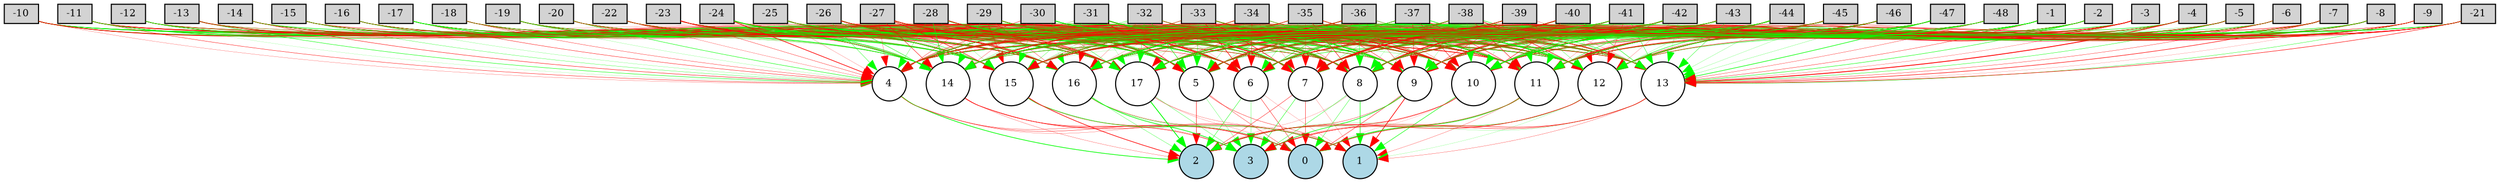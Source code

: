 digraph {
	node [fontsize=9 height=0.2 shape=circle width=0.2]
	-1 [fillcolor=lightgray shape=box style=filled]
	-2 [fillcolor=lightgray shape=box style=filled]
	-3 [fillcolor=lightgray shape=box style=filled]
	-4 [fillcolor=lightgray shape=box style=filled]
	-5 [fillcolor=lightgray shape=box style=filled]
	-6 [fillcolor=lightgray shape=box style=filled]
	-7 [fillcolor=lightgray shape=box style=filled]
	-8 [fillcolor=lightgray shape=box style=filled]
	-9 [fillcolor=lightgray shape=box style=filled]
	-10 [fillcolor=lightgray shape=box style=filled]
	-11 [fillcolor=lightgray shape=box style=filled]
	-12 [fillcolor=lightgray shape=box style=filled]
	-13 [fillcolor=lightgray shape=box style=filled]
	-14 [fillcolor=lightgray shape=box style=filled]
	-15 [fillcolor=lightgray shape=box style=filled]
	-16 [fillcolor=lightgray shape=box style=filled]
	-17 [fillcolor=lightgray shape=box style=filled]
	-18 [fillcolor=lightgray shape=box style=filled]
	-19 [fillcolor=lightgray shape=box style=filled]
	-20 [fillcolor=lightgray shape=box style=filled]
	-21 [fillcolor=lightgray shape=box style=filled]
	-22 [fillcolor=lightgray shape=box style=filled]
	-23 [fillcolor=lightgray shape=box style=filled]
	-24 [fillcolor=lightgray shape=box style=filled]
	-25 [fillcolor=lightgray shape=box style=filled]
	-26 [fillcolor=lightgray shape=box style=filled]
	-27 [fillcolor=lightgray shape=box style=filled]
	-28 [fillcolor=lightgray shape=box style=filled]
	-29 [fillcolor=lightgray shape=box style=filled]
	-30 [fillcolor=lightgray shape=box style=filled]
	-31 [fillcolor=lightgray shape=box style=filled]
	-32 [fillcolor=lightgray shape=box style=filled]
	-33 [fillcolor=lightgray shape=box style=filled]
	-34 [fillcolor=lightgray shape=box style=filled]
	-35 [fillcolor=lightgray shape=box style=filled]
	-36 [fillcolor=lightgray shape=box style=filled]
	-37 [fillcolor=lightgray shape=box style=filled]
	-38 [fillcolor=lightgray shape=box style=filled]
	-39 [fillcolor=lightgray shape=box style=filled]
	-40 [fillcolor=lightgray shape=box style=filled]
	-41 [fillcolor=lightgray shape=box style=filled]
	-42 [fillcolor=lightgray shape=box style=filled]
	-43 [fillcolor=lightgray shape=box style=filled]
	-44 [fillcolor=lightgray shape=box style=filled]
	-45 [fillcolor=lightgray shape=box style=filled]
	-46 [fillcolor=lightgray shape=box style=filled]
	-47 [fillcolor=lightgray shape=box style=filled]
	-48 [fillcolor=lightgray shape=box style=filled]
	0 [fillcolor=lightblue style=filled]
	1 [fillcolor=lightblue style=filled]
	2 [fillcolor=lightblue style=filled]
	3 [fillcolor=lightblue style=filled]
	4 [fillcolor=white style=filled]
	5 [fillcolor=white style=filled]
	6 [fillcolor=white style=filled]
	7 [fillcolor=white style=filled]
	8 [fillcolor=white style=filled]
	9 [fillcolor=white style=filled]
	10 [fillcolor=white style=filled]
	11 [fillcolor=white style=filled]
	12 [fillcolor=white style=filled]
	13 [fillcolor=white style=filled]
	14 [fillcolor=white style=filled]
	15 [fillcolor=white style=filled]
	16 [fillcolor=white style=filled]
	17 [fillcolor=white style=filled]
	-1 -> 4 [color=green penwidth=0.2988861890241522 style=solid]
	-1 -> 5 [color=green penwidth=0.3614398850939289 style=solid]
	-1 -> 6 [color=green penwidth=0.2503514790333213 style=solid]
	-1 -> 7 [color=green penwidth=0.1914895893299602 style=solid]
	-1 -> 8 [color=red penwidth=0.4872390491525658 style=solid]
	-1 -> 9 [color=green penwidth=0.25199354749434794 style=solid]
	-1 -> 10 [color=red penwidth=0.35866428931580396 style=solid]
	-1 -> 11 [color=green penwidth=0.25360960322189197 style=solid]
	-1 -> 12 [color=green penwidth=0.5305717034499914 style=solid]
	-1 -> 13 [color=red penwidth=0.2917834551285783 style=solid]
	-1 -> 14 [color=green penwidth=0.5062310004525726 style=solid]
	-1 -> 15 [color=green penwidth=0.22725617599518308 style=solid]
	-1 -> 16 [color=green penwidth=0.41458012197043415 style=solid]
	-1 -> 17 [color=green penwidth=0.257313722909843 style=solid]
	-2 -> 4 [color=red penwidth=0.16060703133875576 style=solid]
	-2 -> 5 [color=green penwidth=0.30046209980623084 style=solid]
	-2 -> 6 [color=green penwidth=0.13630118813321873 style=solid]
	-2 -> 7 [color=green penwidth=0.15290921367570637 style=solid]
	-2 -> 8 [color=red penwidth=0.1492658472995605 style=solid]
	-2 -> 9 [color=red penwidth=0.10102904224708363 style=solid]
	-2 -> 10 [color=red penwidth=0.1587301284398588 style=solid]
	-2 -> 11 [color=green penwidth=0.24107662655928982 style=solid]
	-2 -> 12 [color=green penwidth=0.5022835315105465 style=solid]
	-2 -> 13 [color=green penwidth=0.3939490971459716 style=solid]
	-2 -> 14 [color=red penwidth=0.5631113828273294 style=solid]
	-2 -> 15 [color=green penwidth=0.29240175728862805 style=solid]
	-2 -> 16 [color=green penwidth=0.27767474579002926 style=solid]
	-2 -> 17 [color=green penwidth=0.11296173622345416 style=solid]
	-3 -> 4 [color=green penwidth=0.476808686113522 style=solid]
	-3 -> 5 [color=red penwidth=0.305205304313531 style=solid]
	-3 -> 6 [color=red penwidth=0.1657801769465131 style=solid]
	-3 -> 7 [color=green penwidth=0.38293779215223156 style=solid]
	-3 -> 8 [color=red penwidth=0.10271390103179528 style=solid]
	-3 -> 9 [color=red penwidth=0.45970954261363384 style=solid]
	-3 -> 10 [color=red penwidth=0.7382513633880436 style=solid]
	-3 -> 11 [color=green penwidth=0.23804030420376573 style=solid]
	-3 -> 12 [color=red penwidth=0.22395767445349796 style=solid]
	-3 -> 13 [color=red penwidth=0.19416360234474217 style=solid]
	-3 -> 14 [color=red penwidth=0.14392073885860257 style=solid]
	-3 -> 15 [color=red penwidth=0.255098730234597 style=solid]
	-3 -> 16 [color=red penwidth=0.13507319747239896 style=solid]
	-3 -> 17 [color=red penwidth=0.22727861421179316 style=solid]
	-4 -> 4 [color=green penwidth=0.4463689275555063 style=solid]
	-4 -> 5 [color=green penwidth=0.21810947626959712 style=solid]
	-4 -> 6 [color=green penwidth=0.1012023083705295 style=solid]
	-4 -> 7 [color=green penwidth=0.18803108129876878 style=solid]
	-4 -> 8 [color=red penwidth=0.12634731574160846 style=solid]
	-4 -> 9 [color=green penwidth=0.19446646715087063 style=solid]
	-4 -> 10 [color=red penwidth=0.3492310059847819 style=solid]
	-4 -> 11 [color=green penwidth=0.3076505645849726 style=solid]
	-4 -> 12 [color=green penwidth=0.16890198467219034 style=solid]
	-4 -> 13 [color=red penwidth=0.7608646076427396 style=solid]
	-4 -> 14 [color=red penwidth=0.36622473702639224 style=solid]
	-4 -> 15 [color=green penwidth=0.1961625472376768 style=solid]
	-4 -> 16 [color=green penwidth=0.10617586573402198 style=solid]
	-4 -> 17 [color=red penwidth=0.17268287020908157 style=solid]
	-5 -> 4 [color=green penwidth=0.1651537403889154 style=solid]
	-5 -> 5 [color=red penwidth=0.6520553577423746 style=solid]
	-5 -> 6 [color=green penwidth=0.2399981220987543 style=solid]
	-5 -> 7 [color=green penwidth=0.10783991127533508 style=solid]
	-5 -> 8 [color=green penwidth=0.3237602280417587 style=solid]
	-5 -> 9 [color=red penwidth=0.14167331851000453 style=solid]
	-5 -> 10 [color=green penwidth=0.1359001664148234 style=solid]
	-5 -> 11 [color=red penwidth=0.32952872903123287 style=solid]
	-5 -> 12 [color=green penwidth=0.49334012820880146 style=solid]
	-5 -> 13 [color=green penwidth=0.3191922072591525 style=solid]
	-5 -> 14 [color=green penwidth=0.22391769507846937 style=solid]
	-5 -> 15 [color=green penwidth=0.11545648853060056 style=solid]
	-5 -> 16 [color=red penwidth=0.14994403557712127 style=solid]
	-5 -> 17 [color=red penwidth=0.3074145548761758 style=solid]
	-6 -> 4 [color=green penwidth=0.3623261849003202 style=solid]
	-6 -> 5 [color=red penwidth=0.35873238200444857 style=solid]
	-6 -> 6 [color=red penwidth=0.4053722586894766 style=solid]
	-6 -> 7 [color=red penwidth=0.2752023281450889 style=solid]
	-6 -> 8 [color=green penwidth=0.32981311130801944 style=solid]
	-6 -> 9 [color=green penwidth=0.24732559381509567 style=solid]
	-6 -> 10 [color=green penwidth=0.1831830508576664 style=solid]
	-6 -> 11 [color=green penwidth=0.2802985695067758 style=solid]
	-6 -> 12 [color=red penwidth=0.3259265330584533 style=solid]
	-6 -> 13 [color=red penwidth=0.2671819325186082 style=solid]
	-6 -> 14 [color=green penwidth=0.16900307572743994 style=solid]
	-6 -> 15 [color=green penwidth=0.29129640913604277 style=solid]
	-6 -> 16 [color=red penwidth=0.10264363872212644 style=solid]
	-6 -> 17 [color=red penwidth=0.25183138822759166 style=solid]
	-7 -> 4 [color=red penwidth=0.4482418065657231 style=solid]
	-7 -> 5 [color=red penwidth=0.24497128441778315 style=solid]
	-7 -> 6 [color=red penwidth=0.5878838576501261 style=solid]
	-7 -> 7 [color=red penwidth=0.470770925510015 style=solid]
	-7 -> 8 [color=red penwidth=0.5915414952024848 style=solid]
	-7 -> 9 [color=red penwidth=0.41158258756787836 style=solid]
	-7 -> 10 [color=green penwidth=0.19874176892518983 style=solid]
	-7 -> 11 [color=green penwidth=0.19646292480142558 style=solid]
	-7 -> 12 [color=green penwidth=0.15104600279712313 style=solid]
	-7 -> 13 [color=red penwidth=0.4729733366731713 style=solid]
	-7 -> 14 [color=green penwidth=0.18109752988933486 style=solid]
	-7 -> 15 [color=green penwidth=0.37379692369058093 style=solid]
	-7 -> 16 [color=red penwidth=0.22900712515892577 style=solid]
	-7 -> 17 [color=red penwidth=0.1560039712014809 style=solid]
	-8 -> 4 [color=red penwidth=0.14008183745350236 style=solid]
	-8 -> 5 [color=red penwidth=0.1461415142107465 style=solid]
	-8 -> 6 [color=red penwidth=0.2830994108871887 style=solid]
	-8 -> 7 [color=green penwidth=0.23253779433776828 style=solid]
	-8 -> 8 [color=green penwidth=0.16754085124069854 style=solid]
	-8 -> 9 [color=red penwidth=0.10546057263234973 style=solid]
	-8 -> 10 [color=green penwidth=0.17355809562161334 style=solid]
	-8 -> 11 [color=red penwidth=0.5289680215547106 style=solid]
	-8 -> 12 [color=green penwidth=0.1921907582282643 style=solid]
	-8 -> 13 [color=red penwidth=0.12358753716008211 style=solid]
	-8 -> 14 [color=green penwidth=0.431006295157095 style=solid]
	-8 -> 15 [color=green penwidth=0.7040922434716218 style=solid]
	-8 -> 16 [color=green penwidth=0.3105879445918992 style=solid]
	-8 -> 17 [color=red penwidth=0.264994065391837 style=solid]
	-9 -> 4 [color=red penwidth=0.2615002208591811 style=solid]
	-9 -> 5 [color=green penwidth=0.31553814892960075 style=solid]
	-9 -> 6 [color=red penwidth=0.10874849379988533 style=solid]
	-9 -> 7 [color=green penwidth=0.2371180082688232 style=solid]
	-9 -> 8 [color=red penwidth=0.19179225154482316 style=solid]
	-9 -> 9 [color=green penwidth=0.3743599521479428 style=solid]
	-9 -> 10 [color=red penwidth=0.22560638303070135 style=solid]
	-9 -> 11 [color=green penwidth=0.15333200316542894 style=solid]
	-9 -> 12 [color=green penwidth=0.1743672769519045 style=solid]
	-9 -> 13 [color=green penwidth=0.2955747904818188 style=solid]
	-9 -> 14 [color=red penwidth=0.22215250921813356 style=solid]
	-9 -> 15 [color=red penwidth=0.33787733803306785 style=solid]
	-9 -> 16 [color=red penwidth=0.3312454355868413 style=solid]
	-9 -> 17 [color=red penwidth=0.3839464811440515 style=solid]
	-10 -> 4 [color=red penwidth=0.16481986201930324 style=solid]
	-10 -> 5 [color=red penwidth=0.12354786043295805 style=solid]
	-10 -> 6 [color=red penwidth=0.3550758662254172 style=solid]
	-10 -> 7 [color=green penwidth=0.4003500759333889 style=solid]
	-10 -> 8 [color=green penwidth=0.37039104067429274 style=solid]
	-10 -> 9 [color=green penwidth=0.3319680183869212 style=solid]
	-10 -> 10 [color=green penwidth=0.19534063870617258 style=solid]
	-10 -> 11 [color=green penwidth=0.16663776734098396 style=solid]
	-10 -> 12 [color=green penwidth=0.28251431395162296 style=solid]
	-10 -> 13 [color=green penwidth=0.3248312013594677 style=solid]
	-10 -> 14 [color=green penwidth=0.5513803795122689 style=solid]
	-10 -> 15 [color=green penwidth=0.4803578648089205 style=solid]
	-10 -> 16 [color=red penwidth=0.46827485294471916 style=solid]
	-10 -> 17 [color=red penwidth=0.588622602041211 style=solid]
	-11 -> 4 [color=red penwidth=0.33095613920651423 style=solid]
	-11 -> 5 [color=red penwidth=0.11027067211398292 style=solid]
	-11 -> 6 [color=red penwidth=0.2693165587791378 style=solid]
	-11 -> 7 [color=red penwidth=0.4086433694534366 style=solid]
	-11 -> 8 [color=green penwidth=0.3783900212840159 style=solid]
	-11 -> 9 [color=red penwidth=0.2699036716678139 style=solid]
	-11 -> 10 [color=green penwidth=0.44381967594008287 style=solid]
	-11 -> 11 [color=red penwidth=0.6626547345263109 style=solid]
	-11 -> 12 [color=red penwidth=0.2094883566643414 style=solid]
	-11 -> 13 [color=red penwidth=0.27998164683586785 style=solid]
	-11 -> 14 [color=green penwidth=0.16497026242020743 style=solid]
	-11 -> 15 [color=red penwidth=0.1669499617547038 style=solid]
	-11 -> 16 [color=green penwidth=0.1967930627782692 style=solid]
	-11 -> 17 [color=green penwidth=0.3446717093372488 style=solid]
	-12 -> 4 [color=green penwidth=0.10053064198660076 style=solid]
	-12 -> 5 [color=red penwidth=0.32202165238926916 style=solid]
	-12 -> 6 [color=red penwidth=0.30605158406812527 style=solid]
	-12 -> 7 [color=green penwidth=0.3730934322566518 style=solid]
	-12 -> 8 [color=red penwidth=0.38107217947394767 style=solid]
	-12 -> 9 [color=green penwidth=0.19272840413577202 style=solid]
	-12 -> 10 [color=red penwidth=0.33133420592502216 style=solid]
	-12 -> 11 [color=red penwidth=0.22462533031106913 style=solid]
	-12 -> 12 [color=red penwidth=0.5628332598131706 style=solid]
	-12 -> 13 [color=green penwidth=0.21689222381885387 style=solid]
	-12 -> 14 [color=green penwidth=0.1477815162453561 style=solid]
	-12 -> 15 [color=red penwidth=0.2031721797169379 style=solid]
	-12 -> 16 [color=green penwidth=0.4359183633697563 style=solid]
	-12 -> 17 [color=green penwidth=0.2499132244779013 style=solid]
	-13 -> 4 [color=green penwidth=0.38865031018777896 style=solid]
	-13 -> 5 [color=green penwidth=0.3256106405365726 style=solid]
	-13 -> 6 [color=green penwidth=0.19456807004225468 style=solid]
	-13 -> 7 [color=red penwidth=0.17777827882127986 style=solid]
	-13 -> 8 [color=red penwidth=0.767679388547971 style=solid]
	-13 -> 9 [color=red penwidth=0.171718816224617 style=solid]
	-13 -> 10 [color=red penwidth=0.10959843142706616 style=solid]
	-13 -> 11 [color=red penwidth=0.16238258503178493 style=solid]
	-13 -> 12 [color=red penwidth=0.19520607256974815 style=solid]
	-13 -> 13 [color=green penwidth=0.18576713440004683 style=solid]
	-13 -> 14 [color=red penwidth=0.10416677697299286 style=solid]
	-13 -> 15 [color=green penwidth=0.390455171464581 style=solid]
	-13 -> 16 [color=red penwidth=0.17066236254135053 style=solid]
	-13 -> 17 [color=red penwidth=0.26239596859189646 style=solid]
	-14 -> 4 [color=red penwidth=0.3738188828828487 style=solid]
	-14 -> 5 [color=red penwidth=0.3218160282887603 style=solid]
	-14 -> 6 [color=red penwidth=0.14449389464090734 style=solid]
	-14 -> 7 [color=green penwidth=0.24121115223763176 style=solid]
	-14 -> 8 [color=green penwidth=0.20861525495693156 style=solid]
	-14 -> 9 [color=red penwidth=0.4851010734664113 style=solid]
	-14 -> 10 [color=red penwidth=0.19053523671036326 style=solid]
	-14 -> 11 [color=red penwidth=0.3612129779158433 style=solid]
	-14 -> 12 [color=green penwidth=0.4832338600974203 style=solid]
	-14 -> 13 [color=green penwidth=0.10013059342051578 style=solid]
	-14 -> 14 [color=green penwidth=0.2108174673971564 style=solid]
	-14 -> 15 [color=green penwidth=0.3297999190411697 style=solid]
	-14 -> 16 [color=green penwidth=0.39605703390146585 style=solid]
	-14 -> 17 [color=red penwidth=0.3036154344568165 style=solid]
	-15 -> 4 [color=green penwidth=0.23279060806075588 style=solid]
	-15 -> 5 [color=red penwidth=0.3488094092603806 style=solid]
	-15 -> 6 [color=red penwidth=0.11914267310163415 style=solid]
	-15 -> 7 [color=red penwidth=0.1557802311399039 style=solid]
	-15 -> 8 [color=red penwidth=0.14248759737087932 style=solid]
	-15 -> 9 [color=green penwidth=0.3638782639642524 style=solid]
	-15 -> 10 [color=red penwidth=0.2399698785562501 style=solid]
	-15 -> 11 [color=red penwidth=0.42096451549721725 style=solid]
	-15 -> 12 [color=red penwidth=0.244028182777061 style=solid]
	-15 -> 13 [color=red penwidth=0.3947848211942283 style=solid]
	-15 -> 14 [color=red penwidth=0.10810738512937493 style=solid]
	-15 -> 15 [color=green penwidth=0.404781512710528 style=solid]
	-15 -> 16 [color=red penwidth=0.30644305014482653 style=solid]
	-15 -> 17 [color=green penwidth=0.2287421761152842 style=solid]
	-16 -> 4 [color=green penwidth=0.14820766827493828 style=solid]
	-16 -> 5 [color=green penwidth=0.33630608418528796 style=solid]
	-16 -> 6 [color=green penwidth=0.3958222086505395 style=solid]
	-16 -> 7 [color=green penwidth=0.1005981435076016 style=solid]
	-16 -> 8 [color=green penwidth=0.19759397206487972 style=solid]
	-16 -> 9 [color=green penwidth=0.25780823961343735 style=solid]
	-16 -> 10 [color=green penwidth=0.28039111822422125 style=solid]
	-16 -> 11 [color=red penwidth=0.45524963047473965 style=solid]
	-16 -> 12 [color=red penwidth=0.21086276175211985 style=solid]
	-16 -> 13 [color=red penwidth=0.1295777502451337 style=solid]
	-16 -> 14 [color=green penwidth=0.5117200028873209 style=solid]
	-16 -> 15 [color=red penwidth=0.12958119082059572 style=solid]
	-16 -> 16 [color=red penwidth=0.37719907144504505 style=solid]
	-16 -> 17 [color=green penwidth=0.19599371150744943 style=solid]
	-17 -> 4 [color=red penwidth=0.3344138093457239 style=solid]
	-17 -> 5 [color=green penwidth=0.18149225703601618 style=solid]
	-17 -> 6 [color=green penwidth=0.27338077124505344 style=solid]
	-17 -> 7 [color=red penwidth=0.24432819179651474 style=solid]
	-17 -> 8 [color=green penwidth=0.3067369242378766 style=solid]
	-17 -> 9 [color=red penwidth=0.14724900168287752 style=solid]
	-17 -> 10 [color=red penwidth=0.2758023613084454 style=solid]
	-17 -> 11 [color=red penwidth=0.4242605411969569 style=solid]
	-17 -> 12 [color=red penwidth=0.11360641668001686 style=solid]
	-17 -> 13 [color=green penwidth=0.4302923782627984 style=solid]
	-17 -> 14 [color=green penwidth=0.38310852334000056 style=solid]
	-17 -> 15 [color=green penwidth=0.5689285711709966 style=solid]
	-17 -> 16 [color=green penwidth=0.10101472378425846 style=solid]
	-17 -> 17 [color=green penwidth=0.13999674355925779 style=solid]
	-18 -> 4 [color=red penwidth=0.26701352759721164 style=solid]
	-18 -> 5 [color=green penwidth=0.2529021871771632 style=solid]
	-18 -> 6 [color=green penwidth=0.2643815451564927 style=solid]
	-18 -> 7 [color=red penwidth=0.18246810769506006 style=solid]
	-18 -> 8 [color=red penwidth=0.2329341952026098 style=solid]
	-18 -> 9 [color=red penwidth=0.11313476535515701 style=solid]
	-18 -> 10 [color=green penwidth=0.18970084507370144 style=solid]
	-18 -> 11 [color=green penwidth=0.22775908357023053 style=solid]
	-18 -> 12 [color=green penwidth=0.44945163668684873 style=solid]
	-18 -> 13 [color=red penwidth=0.18895570414989243 style=solid]
	-18 -> 14 [color=green penwidth=0.36723729975955766 style=solid]
	-18 -> 15 [color=red penwidth=0.2681371959344073 style=solid]
	-18 -> 16 [color=green penwidth=0.16568395243538822 style=solid]
	-18 -> 17 [color=red penwidth=0.26627989316539363 style=solid]
	-19 -> 4 [color=green penwidth=0.12654236741762523 style=solid]
	-19 -> 5 [color=green penwidth=0.5848706072855641 style=solid]
	-19 -> 6 [color=green penwidth=0.1968204551899035 style=solid]
	-19 -> 7 [color=green penwidth=0.14770344644138922 style=solid]
	-19 -> 8 [color=red penwidth=0.10576537120971313 style=solid]
	-19 -> 9 [color=red penwidth=0.2789367254810514 style=solid]
	-19 -> 10 [color=red penwidth=0.17199540839446292 style=solid]
	-19 -> 11 [color=red penwidth=0.24227908854371208 style=solid]
	-19 -> 12 [color=red penwidth=0.25576810365528013 style=solid]
	-19 -> 13 [color=green penwidth=0.3134105335510533 style=solid]
	-19 -> 14 [color=green penwidth=0.1774697932716372 style=solid]
	-19 -> 15 [color=green penwidth=0.636323071535431 style=solid]
	-19 -> 16 [color=green penwidth=0.41489091087370256 style=solid]
	-19 -> 17 [color=red penwidth=0.2514950289522423 style=solid]
	-20 -> 4 [color=green penwidth=0.39876920848628483 style=solid]
	-20 -> 5 [color=green penwidth=0.1748310189304395 style=solid]
	-20 -> 6 [color=green penwidth=0.12015299342395885 style=solid]
	-20 -> 7 [color=green penwidth=0.4110045425309674 style=solid]
	-20 -> 8 [color=green penwidth=0.2158565666402971 style=solid]
	-20 -> 9 [color=red penwidth=0.1519503342532315 style=solid]
	-20 -> 10 [color=red penwidth=0.19420964697169008 style=solid]
	-20 -> 11 [color=green penwidth=0.2249354801420203 style=solid]
	-20 -> 12 [color=green penwidth=0.16891650115949855 style=solid]
	-20 -> 13 [color=red penwidth=0.2823179561543781 style=solid]
	-20 -> 14 [color=red penwidth=0.10408881749625881 style=solid]
	-20 -> 15 [color=red penwidth=0.3132874939672674 style=solid]
	-20 -> 16 [color=green penwidth=0.1602448200174559 style=solid]
	-20 -> 17 [color=red penwidth=0.12222907764623914 style=solid]
	-21 -> 5 [color=green penwidth=0.2820770481127934 style=solid]
	-21 -> 6 [color=green penwidth=0.4168439821041221 style=solid]
	-21 -> 7 [color=red penwidth=0.10917184661922424 style=solid]
	-21 -> 8 [color=red penwidth=0.2747109824919909 style=solid]
	-21 -> 9 [color=red penwidth=0.40803522764493716 style=solid]
	-21 -> 10 [color=red penwidth=0.35919910492698526 style=solid]
	-21 -> 11 [color=red penwidth=0.474647045322373 style=solid]
	-21 -> 12 [color=red penwidth=0.38428917313654254 style=solid]
	-21 -> 13 [color=red penwidth=0.4262004559776431 style=solid]
	-21 -> 14 [color=green penwidth=0.2309721171147304 style=solid]
	-21 -> 15 [color=green penwidth=0.1094020987938211 style=solid]
	-21 -> 16 [color=green penwidth=0.17044132366962372 style=solid]
	-21 -> 17 [color=red penwidth=0.36471426575355337 style=solid]
	-22 -> 4 [color=red penwidth=0.1915208978143929 style=solid]
	-22 -> 5 [color=red penwidth=0.12839649512222273 style=solid]
	-22 -> 6 [color=green penwidth=0.2006827645448045 style=solid]
	-22 -> 7 [color=red penwidth=0.17734514682348196 style=solid]
	-22 -> 8 [color=red penwidth=0.18899956403819076 style=solid]
	-22 -> 9 [color=green penwidth=0.2221559701781845 style=solid]
	-22 -> 10 [color=red penwidth=0.2026804202209484 style=solid]
	-22 -> 11 [color=green penwidth=0.5238091916852682 style=solid]
	-22 -> 12 [color=red penwidth=0.27764918384111825 style=solid]
	-22 -> 13 [color=red penwidth=0.2343664744942525 style=solid]
	-22 -> 14 [color=red penwidth=0.19067585167031326 style=solid]
	-22 -> 15 [color=green penwidth=0.4112430402391045 style=solid]
	-22 -> 16 [color=red penwidth=0.21465403236603478 style=solid]
	-22 -> 17 [color=red penwidth=0.34485296818581357 style=solid]
	-23 -> 4 [color=red penwidth=0.2740179545712923 style=solid]
	-23 -> 5 [color=red penwidth=0.21341331358951254 style=solid]
	-23 -> 6 [color=red penwidth=0.6495007607591412 style=solid]
	-23 -> 7 [color=green penwidth=0.2303218273887889 style=solid]
	-23 -> 8 [color=red penwidth=0.10699084314468132 style=solid]
	-23 -> 9 [color=green penwidth=0.20294968021238313 style=solid]
	-23 -> 10 [color=red penwidth=0.12692805082118536 style=solid]
	-23 -> 11 [color=red penwidth=0.21520713190743146 style=solid]
	-23 -> 12 [color=red penwidth=0.2557830775948774 style=solid]
	-23 -> 13 [color=green penwidth=0.21032901599729376 style=solid]
	-23 -> 14 [color=red penwidth=0.1344673863109483 style=solid]
	-23 -> 15 [color=red penwidth=0.15085441482044698 style=solid]
	-23 -> 16 [color=red penwidth=0.2589666297944825 style=solid]
	-23 -> 17 [color=red penwidth=0.3780378359107778 style=solid]
	-24 -> 4 [color=red penwidth=0.5929459341490085 style=solid]
	-24 -> 5 [color=green penwidth=0.9360686896025859 style=solid]
	-24 -> 6 [color=green penwidth=0.10402296561585442 style=solid]
	-24 -> 7 [color=red penwidth=0.19052869191255511 style=solid]
	-24 -> 8 [color=green penwidth=0.1250122827603934 style=solid]
	-24 -> 9 [color=green penwidth=0.2414278948007373 style=solid]
	-24 -> 10 [color=green penwidth=0.13124794593592318 style=solid]
	-24 -> 11 [color=red penwidth=0.49854046838449284 style=solid]
	-24 -> 12 [color=green penwidth=0.19512908997755002 style=solid]
	-24 -> 13 [color=red penwidth=0.2967035980565814 style=solid]
	-24 -> 14 [color=green penwidth=0.4926563597398532 style=solid]
	-24 -> 15 [color=green penwidth=0.2575222183534237 style=solid]
	-24 -> 16 [color=red penwidth=0.16669413914991354 style=solid]
	-24 -> 17 [color=green penwidth=0.40502911739644387 style=solid]
	-25 -> 4 [color=red penwidth=0.14447547260715493 style=solid]
	-25 -> 5 [color=green penwidth=0.21313073174073438 style=solid]
	-25 -> 6 [color=red penwidth=0.10803292332631252 style=solid]
	-25 -> 7 [color=red penwidth=0.2511734307674658 style=solid]
	-25 -> 8 [color=red penwidth=0.10977408237865793 style=solid]
	-25 -> 9 [color=green penwidth=0.4925268787793653 style=solid]
	-25 -> 10 [color=red penwidth=0.25685611180802315 style=solid]
	-25 -> 11 [color=green penwidth=0.2489184417030675 style=solid]
	-25 -> 12 [color=green penwidth=0.46992358675462254 style=solid]
	-25 -> 13 [color=green penwidth=0.35929440400018753 style=solid]
	-25 -> 14 [color=green penwidth=0.26109819595579864 style=solid]
	-25 -> 15 [color=red penwidth=0.1580695625841731 style=solid]
	-25 -> 16 [color=red penwidth=0.14258862162903396 style=solid]
	-25 -> 17 [color=red penwidth=0.13754207641940458 style=solid]
	-26 -> 4 [color=green penwidth=0.28581854504185883 style=solid]
	-26 -> 5 [color=red penwidth=0.37315207089880875 style=solid]
	-26 -> 6 [color=red penwidth=0.3300095966818356 style=solid]
	-26 -> 7 [color=red penwidth=0.3531510231397954 style=solid]
	-26 -> 8 [color=red penwidth=0.1878813529216557 style=solid]
	-26 -> 9 [color=green penwidth=0.2925716291478626 style=solid]
	-26 -> 10 [color=green penwidth=0.11275223616278789 style=solid]
	-26 -> 11 [color=red penwidth=0.3649592015948103 style=solid]
	-26 -> 12 [color=red penwidth=0.3396135717696793 style=solid]
	-26 -> 13 [color=red penwidth=0.2420172907657594 style=solid]
	-26 -> 14 [color=green penwidth=0.3845453440469526 style=solid]
	-26 -> 15 [color=green penwidth=0.3474255552422135 style=solid]
	-26 -> 16 [color=red penwidth=0.602254001358918 style=solid]
	-26 -> 17 [color=green penwidth=0.11301070060407765 style=solid]
	-27 -> 4 [color=red penwidth=0.1902971173634918 style=solid]
	-27 -> 5 [color=red penwidth=0.3737763030654251 style=solid]
	-27 -> 6 [color=red penwidth=0.11537990793453445 style=solid]
	-27 -> 7 [color=red penwidth=0.27102470416470226 style=solid]
	-27 -> 8 [color=red penwidth=0.37570539087957444 style=solid]
	-27 -> 9 [color=green penwidth=0.18251492241971162 style=solid]
	-27 -> 10 [color=green penwidth=0.28120738373021725 style=solid]
	-27 -> 11 [color=red penwidth=0.18339919864922455 style=solid]
	-27 -> 12 [color=green penwidth=0.11629891106317344 style=solid]
	-27 -> 13 [color=red penwidth=0.10842421966782813 style=solid]
	-27 -> 14 [color=red penwidth=0.3837745269999814 style=solid]
	-27 -> 15 [color=red penwidth=0.4675574979962944 style=solid]
	-27 -> 16 [color=green penwidth=0.12916708945019942 style=solid]
	-27 -> 17 [color=red penwidth=0.5565947880155748 style=solid]
	-28 -> 4 [color=green penwidth=0.21819691765029794 style=solid]
	-28 -> 5 [color=green penwidth=0.3048472018775825 style=solid]
	-28 -> 6 [color=red penwidth=0.16455344383364515 style=solid]
	-28 -> 7 [color=red penwidth=0.13664462992819276 style=solid]
	-28 -> 8 [color=green penwidth=0.44267904279758286 style=solid]
	-28 -> 9 [color=green penwidth=0.3886674856710338 style=solid]
	-28 -> 10 [color=green penwidth=0.2995261927599291 style=solid]
	-28 -> 11 [color=green penwidth=0.19816707346472862 style=solid]
	-28 -> 12 [color=red penwidth=0.16570928884219072 style=solid]
	-28 -> 13 [color=green penwidth=0.1806634947558108 style=solid]
	-28 -> 14 [color=green penwidth=0.5033510403236195 style=solid]
	-28 -> 15 [color=green penwidth=0.14907109970101784 style=solid]
	-28 -> 16 [color=green penwidth=0.10389096290641373 style=solid]
	-28 -> 17 [color=red penwidth=0.6063078006975604 style=solid]
	-29 -> 4 [color=red penwidth=0.26282756345853747 style=solid]
	-29 -> 5 [color=green penwidth=0.40333041084922905 style=solid]
	-29 -> 6 [color=red penwidth=0.4641651537353728 style=solid]
	-29 -> 7 [color=red penwidth=0.3695482929119943 style=solid]
	-29 -> 8 [color=green penwidth=0.464194548731377 style=solid]
	-29 -> 9 [color=green penwidth=0.30961811772441494 style=solid]
	-29 -> 10 [color=red penwidth=0.46405797789557823 style=solid]
	-29 -> 11 [color=green penwidth=0.11687940101130231 style=solid]
	-29 -> 12 [color=red penwidth=0.11638521943058208 style=solid]
	-29 -> 13 [color=green penwidth=0.2338549212945739 style=solid]
	-29 -> 14 [color=green penwidth=0.234658200357598 style=solid]
	-29 -> 15 [color=red penwidth=0.3091434658001456 style=solid]
	-29 -> 16 [color=red penwidth=0.2509567967041235 style=solid]
	-29 -> 17 [color=green penwidth=0.11406185330057195 style=solid]
	-30 -> 4 [color=red penwidth=0.3249559592193374 style=solid]
	-30 -> 5 [color=green penwidth=0.22256399308859245 style=solid]
	-30 -> 6 [color=green penwidth=0.18258802601849355 style=solid]
	-30 -> 7 [color=green penwidth=0.12837417695351924 style=solid]
	-30 -> 8 [color=green penwidth=0.37914688143584807 style=solid]
	-30 -> 9 [color=green penwidth=0.2602020132596393 style=solid]
	-30 -> 10 [color=red penwidth=0.11326456129999946 style=solid]
	-30 -> 11 [color=red penwidth=0.1070963035903636 style=solid]
	-30 -> 12 [color=green penwidth=0.6370148000548239 style=solid]
	-30 -> 13 [color=green penwidth=0.23662495758066382 style=solid]
	-30 -> 14 [color=red penwidth=0.20764765007237368 style=solid]
	-30 -> 15 [color=green penwidth=0.20207124374886104 style=solid]
	-30 -> 16 [color=green penwidth=0.10038613184875389 style=solid]
	-30 -> 17 [color=green penwidth=0.2973736949032776 style=solid]
	-31 -> 4 [color=red penwidth=0.1074450680144179 style=solid]
	-31 -> 5 [color=red penwidth=0.5781650665349596 style=solid]
	-31 -> 6 [color=red penwidth=0.43874932694760127 style=dotted]
	-31 -> 7 [color=green penwidth=0.5740652719962955 style=solid]
	-31 -> 8 [color=green penwidth=0.41361252684792904 style=solid]
	-31 -> 9 [color=green penwidth=0.6340250438577635 style=solid]
	-31 -> 10 [color=red penwidth=0.1618879888027552 style=solid]
	-31 -> 11 [color=green penwidth=0.7255262639076497 style=solid]
	-31 -> 12 [color=red penwidth=0.28612730036837847 style=solid]
	-31 -> 13 [color=green penwidth=0.16032590637537564 style=solid]
	-31 -> 14 [color=green penwidth=0.15363442060497562 style=solid]
	-31 -> 15 [color=green penwidth=0.21550647014520677 style=solid]
	-31 -> 16 [color=red penwidth=0.11220950796255194 style=solid]
	-31 -> 17 [color=green penwidth=0.1317550560723213 style=solid]
	-32 -> 4 [color=green penwidth=0.22093258144017605 style=solid]
	-32 -> 5 [color=green penwidth=0.43006137152318535 style=solid]
	-32 -> 6 [color=red penwidth=0.11709996298802364 style=solid]
	-32 -> 7 [color=green penwidth=0.2645444125643659 style=solid]
	-32 -> 8 [color=green penwidth=0.29666450608826356 style=solid]
	-32 -> 9 [color=green penwidth=0.15342242122671046 style=solid]
	-32 -> 10 [color=red penwidth=0.4216624326789151 style=solid]
	-32 -> 11 [color=green penwidth=0.1904138725864381 style=solid]
	-32 -> 12 [color=red penwidth=0.12206748688300978 style=solid]
	-32 -> 13 [color=red penwidth=0.12131351756085862 style=solid]
	-32 -> 14 [color=green penwidth=0.10026499531136357 style=solid]
	-32 -> 15 [color=green penwidth=0.18065648423354982 style=solid]
	-32 -> 16 [color=red penwidth=0.15471128987457483 style=solid]
	-32 -> 17 [color=green penwidth=0.28221577239745554 style=solid]
	-33 -> 4 [color=red penwidth=0.20106406080590977 style=solid]
	-33 -> 5 [color=green penwidth=0.2751712365623302 style=solid]
	-33 -> 6 [color=red penwidth=0.5159545727729019 style=solid]
	-33 -> 7 [color=red penwidth=0.5379397506777642 style=solid]
	-33 -> 8 [color=red penwidth=0.3567441721395125 style=solid]
	-33 -> 9 [color=red penwidth=0.14113296570589856 style=solid]
	-33 -> 10 [color=red penwidth=0.31337841631383184 style=solid]
	-33 -> 11 [color=red penwidth=0.22214048061345898 style=solid]
	-33 -> 12 [color=green penwidth=0.7641258552396776 style=solid]
	-33 -> 13 [color=red penwidth=0.2858510599462659 style=solid]
	-33 -> 14 [color=green penwidth=0.15587155385207124 style=solid]
	-33 -> 15 [color=red penwidth=0.22676081475110615 style=solid]
	-33 -> 16 [color=red penwidth=0.13267568160287552 style=solid]
	-33 -> 17 [color=red penwidth=0.1703685544718962 style=solid]
	-34 -> 4 [color=red penwidth=0.2438716525958669 style=solid]
	-34 -> 5 [color=green penwidth=0.16890699423336933 style=solid]
	-34 -> 6 [color=red penwidth=0.32174571577420785 style=solid]
	-34 -> 7 [color=red penwidth=0.1500702748310968 style=solid]
	-34 -> 8 [color=red penwidth=0.2564808519004572 style=solid]
	-34 -> 9 [color=red penwidth=0.1116964745904158 style=solid]
	-34 -> 10 [color=green penwidth=0.2003789587625974 style=solid]
	-34 -> 11 [color=green penwidth=0.27161040890987737 style=solid]
	-34 -> 12 [color=green penwidth=0.15294351037442713 style=solid]
	-34 -> 13 [color=red penwidth=0.16661457513151218 style=solid]
	-34 -> 14 [color=green penwidth=0.24103082539076423 style=solid]
	-34 -> 15 [color=red penwidth=0.15845535635597569 style=solid]
	-34 -> 16 [color=red penwidth=0.32121547962951313 style=solid]
	-34 -> 17 [color=red penwidth=0.1145405404658783 style=solid]
	-35 -> 4 [color=green penwidth=0.2895525368882589 style=solid]
	-35 -> 5 [color=green penwidth=0.18846144063877462 style=solid]
	-35 -> 6 [color=green penwidth=0.19659477099249395 style=solid]
	-35 -> 7 [color=red penwidth=0.17237196255829784 style=solid]
	-35 -> 8 [color=red penwidth=0.43186556401796516 style=solid]
	-35 -> 9 [color=red penwidth=0.35792596628359774 style=solid]
	-35 -> 10 [color=red penwidth=0.39788261109239254 style=solid]
	-35 -> 11 [color=red penwidth=0.25912027481955363 style=solid]
	-35 -> 12 [color=green penwidth=0.2449830874243143 style=solid]
	-35 -> 13 [color=red penwidth=0.342620605310624 style=solid]
	-35 -> 14 [color=red penwidth=0.10737898355484177 style=solid]
	-35 -> 15 [color=green penwidth=0.12759729143103582 style=solid]
	-35 -> 16 [color=red penwidth=0.3222463449580384 style=solid]
	-35 -> 17 [color=red penwidth=0.2766777100505543 style=solid]
	-36 -> 4 [color=red penwidth=0.39314308727800573 style=solid]
	-36 -> 5 [color=red penwidth=0.2584545406389953 style=solid]
	-36 -> 6 [color=green penwidth=0.37051936780637706 style=solid]
	-36 -> 7 [color=red penwidth=0.23243184091351726 style=solid]
	-36 -> 8 [color=green penwidth=0.30930250912464063 style=solid]
	-36 -> 9 [color=red penwidth=0.24197129011796398 style=solid]
	-36 -> 10 [color=red penwidth=0.19730523066669728 style=solid]
	-36 -> 11 [color=green penwidth=0.21869984880668852 style=solid]
	-36 -> 12 [color=green penwidth=0.16371529946168695 style=solid]
	-36 -> 13 [color=red penwidth=0.1974563033158576 style=solid]
	-36 -> 14 [color=red penwidth=0.588899369837774 style=solid]
	-36 -> 15 [color=red penwidth=0.15133330015233964 style=solid]
	-36 -> 16 [color=green penwidth=0.22013109624069543 style=solid]
	-36 -> 17 [color=red penwidth=0.13359178721355625 style=solid]
	-37 -> 4 [color=red penwidth=0.20448082464821032 style=solid]
	-37 -> 5 [color=red penwidth=0.2281660126222373 style=solid]
	-37 -> 6 [color=green penwidth=0.24415267534556992 style=solid]
	-37 -> 7 [color=green penwidth=0.2194395097991509 style=solid]
	-37 -> 8 [color=green penwidth=0.12032961271567166 style=solid]
	-37 -> 9 [color=red penwidth=0.34825680222166633 style=solid]
	-37 -> 10 [color=red penwidth=0.3862563572036899 style=solid]
	-37 -> 11 [color=red penwidth=0.39275288771462 style=solid]
	-37 -> 12 [color=green penwidth=0.4768532494531983 style=solid]
	-37 -> 13 [color=green penwidth=0.14501449623712934 style=solid]
	-37 -> 14 [color=red penwidth=0.18956018248157908 style=solid]
	-37 -> 15 [color=red penwidth=0.21093998745826859 style=solid]
	-37 -> 16 [color=green penwidth=0.2663237013656553 style=solid]
	-37 -> 17 [color=green penwidth=0.2964141788676483 style=solid]
	-38 -> 4 [color=green penwidth=0.34897586364966215 style=solid]
	-38 -> 5 [color=red penwidth=0.3482662096372907 style=solid]
	-38 -> 6 [color=red penwidth=0.19798757174964307 style=solid]
	-38 -> 7 [color=red penwidth=0.48130588709061206 style=solid]
	-38 -> 8 [color=green penwidth=0.1791512856894833 style=solid]
	-38 -> 9 [color=green penwidth=0.14901530568530344 style=solid]
	-38 -> 10 [color=green penwidth=0.22057097817226468 style=solid]
	-38 -> 11 [color=red penwidth=0.39312607358927365 style=solid]
	-38 -> 12 [color=red penwidth=0.5153041178860939 style=solid]
	-38 -> 13 [color=green penwidth=0.41960206907590003 style=solid]
	-38 -> 14 [color=red penwidth=0.17209719619907482 style=solid]
	-38 -> 15 [color=green penwidth=0.4925536655024355 style=solid]
	-38 -> 16 [color=red penwidth=0.25732823909616176 style=solid]
	-38 -> 17 [color=green penwidth=0.19550716964885007 style=solid]
	-39 -> 4 [color=red penwidth=0.11907218138853529 style=solid]
	-39 -> 5 [color=red penwidth=0.5051091526396456 style=solid]
	-39 -> 6 [color=green penwidth=0.17962808667950647 style=solid]
	-39 -> 7 [color=green penwidth=0.17882355020949198 style=solid]
	-39 -> 8 [color=red penwidth=0.14240029363875129 style=solid]
	-39 -> 9 [color=red penwidth=0.3083997330716395 style=solid]
	-39 -> 10 [color=green penwidth=0.18106244699371213 style=dotted]
	-39 -> 11 [color=green penwidth=0.24583967882435062 style=solid]
	-39 -> 12 [color=green penwidth=0.22442773181170783 style=solid]
	-39 -> 13 [color=red penwidth=0.17821145913888858 style=solid]
	-39 -> 14 [color=red penwidth=0.14251422676112385 style=solid]
	-39 -> 15 [color=green penwidth=0.2090189683122224 style=solid]
	-39 -> 16 [color=green penwidth=0.14928657948622448 style=solid]
	-39 -> 17 [color=red penwidth=0.481505159637597 style=solid]
	-40 -> 4 [color=green penwidth=0.21991582816551952 style=solid]
	-40 -> 5 [color=green penwidth=0.160212952524173 style=solid]
	-40 -> 6 [color=green penwidth=0.2794403618704743 style=solid]
	-40 -> 7 [color=red penwidth=0.38819195787874106 style=solid]
	-40 -> 8 [color=red penwidth=0.7918074345171249 style=solid]
	-40 -> 9 [color=red penwidth=0.32992179631463636 style=solid]
	-40 -> 10 [color=red penwidth=0.4119869281610754 style=solid]
	-40 -> 11 [color=green penwidth=0.15255207929161627 style=solid]
	-40 -> 12 [color=red penwidth=0.13334633279356878 style=solid]
	-40 -> 13 [color=green penwidth=0.392814653178969 style=solid]
	-40 -> 14 [color=red penwidth=0.19389389654168043 style=solid]
	-40 -> 15 [color=red penwidth=0.16370292440543985 style=solid]
	-40 -> 16 [color=red penwidth=0.14386612184206043 style=solid]
	-40 -> 17 [color=green penwidth=0.19854742224989455 style=solid]
	-41 -> 4 [color=red penwidth=0.5166234838360542 style=solid]
	-41 -> 5 [color=green penwidth=0.1278301554985341 style=solid]
	-41 -> 6 [color=green penwidth=0.1271617036411647 style=solid]
	-41 -> 7 [color=green penwidth=0.16230887954342416 style=solid]
	-41 -> 8 [color=green penwidth=0.1275230575567854 style=solid]
	-41 -> 9 [color=red penwidth=0.15175729680094596 style=solid]
	-41 -> 10 [color=red penwidth=0.2760013544168606 style=solid]
	-41 -> 11 [color=red penwidth=0.13459397270049286 style=solid]
	-41 -> 12 [color=red penwidth=0.25702401005368986 style=solid]
	-41 -> 13 [color=green penwidth=0.32998582470290283 style=solid]
	-41 -> 14 [color=red penwidth=0.2699779694691523 style=solid]
	-41 -> 15 [color=green penwidth=0.43188301214141434 style=solid]
	-41 -> 16 [color=green penwidth=0.5896465554864273 style=solid]
	-41 -> 17 [color=red penwidth=0.11706668093758735 style=solid]
	-42 -> 4 [color=red penwidth=0.35263134437053156 style=solid]
	-42 -> 5 [color=green penwidth=0.25891420548977717 style=solid]
	-42 -> 6 [color=red penwidth=0.1434626601891984 style=solid]
	-42 -> 7 [color=red penwidth=0.2368579902448237 style=solid]
	-42 -> 8 [color=red penwidth=0.31909172514438333 style=solid]
	-42 -> 9 [color=red penwidth=0.30011624568514195 style=solid]
	-42 -> 10 [color=green penwidth=0.5175476199923055 style=solid]
	-42 -> 11 [color=green penwidth=0.32484016493328605 style=solid]
	-42 -> 12 [color=red penwidth=0.15781770118686164 style=solid]
	-42 -> 13 [color=green penwidth=0.13460832346339774 style=solid]
	-42 -> 14 [color=red penwidth=0.4428618501936996 style=solid]
	-42 -> 15 [color=red penwidth=0.27074344136152173 style=solid]
	-42 -> 16 [color=green penwidth=0.4294507145457843 style=solid]
	-42 -> 17 [color=red penwidth=0.1784396761189625 style=solid]
	-43 -> 4 [color=red penwidth=0.34096586090053904 style=solid]
	-43 -> 5 [color=red penwidth=0.2542365997370304 style=solid]
	-43 -> 6 [color=red penwidth=0.1531690836887024 style=solid]
	-43 -> 7 [color=red penwidth=0.5600322288688606 style=solid]
	-43 -> 8 [color=green penwidth=0.280907223100625 style=solid]
	-43 -> 9 [color=red penwidth=0.3947477360604841 style=solid]
	-43 -> 10 [color=red penwidth=0.2896319734058933 style=solid]
	-43 -> 11 [color=red penwidth=0.1307050861643528 style=solid]
	-43 -> 12 [color=green penwidth=0.13211383052475723 style=solid]
	-43 -> 13 [color=green penwidth=0.2956863990225051 style=solid]
	-43 -> 14 [color=green penwidth=0.39890006679044276 style=solid]
	-43 -> 15 [color=red penwidth=0.3686413217918869 style=solid]
	-43 -> 16 [color=green penwidth=0.1740916463522783 style=solid]
	-43 -> 17 [color=green penwidth=0.43181898749440484 style=solid]
	-44 -> 4 [color=green penwidth=0.14012846850287847 style=solid]
	-44 -> 5 [color=green penwidth=0.11180151108433375 style=solid]
	-44 -> 6 [color=green penwidth=0.3237925912955846 style=solid]
	-44 -> 7 [color=red penwidth=0.4709019464141724 style=solid]
	-44 -> 8 [color=red penwidth=0.24873287060931146 style=solid]
	-44 -> 9 [color=red penwidth=0.2888193924050846 style=solid]
	-44 -> 10 [color=green penwidth=0.46241386893898717 style=solid]
	-44 -> 11 [color=red penwidth=0.6547401400322703 style=solid]
	-44 -> 12 [color=green penwidth=0.42913499039183656 style=solid]
	-44 -> 13 [color=green penwidth=0.15344416253040094 style=solid]
	-44 -> 14 [color=red penwidth=0.1449340405941593 style=solid]
	-44 -> 15 [color=green penwidth=0.19683104514820715 style=solid]
	-44 -> 16 [color=green penwidth=0.30333649483834324 style=solid]
	-44 -> 17 [color=green penwidth=0.1991560474485289 style=solid]
	-45 -> 4 [color=red penwidth=0.5081392174117922 style=solid]
	-45 -> 5 [color=red penwidth=0.17593802166848066 style=solid]
	-45 -> 6 [color=green penwidth=0.22938049143115044 style=solid]
	-45 -> 7 [color=green penwidth=0.1959958010558811 style=solid]
	-45 -> 8 [color=red penwidth=0.16656778376241416 style=solid]
	-45 -> 9 [color=red penwidth=0.3740744453108549 style=solid]
	-45 -> 10 [color=green penwidth=0.2956046098223004 style=solid]
	-45 -> 11 [color=red penwidth=0.44355695494125513 style=solid]
	-45 -> 12 [color=red penwidth=0.1695327780369942 style=solid]
	-45 -> 13 [color=green penwidth=0.13829103262042922 style=solid]
	-45 -> 14 [color=green penwidth=0.4175040576873392 style=solid]
	-45 -> 15 [color=red penwidth=0.4477720139365855 style=solid]
	-45 -> 16 [color=red penwidth=0.21941620596040026 style=solid]
	-45 -> 17 [color=green penwidth=0.31454727419859563 style=solid]
	-46 -> 4 [color=red penwidth=0.11865363883687648 style=solid]
	-46 -> 5 [color=red penwidth=0.1815575245146432 style=solid]
	-46 -> 6 [color=red penwidth=0.19672717804789797 style=solid]
	-46 -> 7 [color=red penwidth=0.7046106950581128 style=solid]
	-46 -> 8 [color=green penwidth=0.1766312426010673 style=solid]
	-46 -> 9 [color=green penwidth=0.14426009181281835 style=solid]
	-46 -> 10 [color=green penwidth=0.4320869882408114 style=solid]
	-46 -> 11 [color=green penwidth=0.1448655650581716 style=solid]
	-46 -> 12 [color=red penwidth=0.3442356398597566 style=solid]
	-46 -> 13 [color=green penwidth=0.16297567435428223 style=solid]
	-46 -> 14 [color=red penwidth=0.46081009989092414 style=solid]
	-46 -> 15 [color=red penwidth=0.4327797261049158 style=solid]
	-46 -> 16 [color=red penwidth=0.35219480277345283 style=solid]
	-46 -> 17 [color=green penwidth=0.37459259667453293 style=solid]
	-47 -> 4 [color=green penwidth=0.1621178297698268 style=solid]
	-47 -> 5 [color=green penwidth=0.17993251920355277 style=solid]
	-47 -> 6 [color=green penwidth=0.11828217337217561 style=solid]
	-47 -> 7 [color=green penwidth=0.22779047292409182 style=solid]
	-47 -> 8 [color=green penwidth=0.2579257963869851 style=solid]
	-47 -> 9 [color=red penwidth=0.2170359144251363 style=solid]
	-47 -> 10 [color=green penwidth=0.6600345853099876 style=solid]
	-47 -> 11 [color=green penwidth=0.15806526151869826 style=solid]
	-47 -> 12 [color=green penwidth=0.2459247217919592 style=solid]
	-47 -> 13 [color=green penwidth=0.5320162202778028 style=solid]
	-47 -> 14 [color=red penwidth=0.11158225375087016 style=solid]
	-47 -> 15 [color=green penwidth=0.13601619375208066 style=solid]
	-47 -> 16 [color=green penwidth=0.29338495602712256 style=solid]
	-47 -> 17 [color=red penwidth=0.10197381480906685 style=solid]
	-48 -> 4 [color=red penwidth=0.11029746680614379 style=solid]
	-48 -> 5 [color=red penwidth=0.11159610677709753 style=solid]
	-48 -> 6 [color=red penwidth=0.2343199966047545 style=solid]
	-48 -> 7 [color=red penwidth=0.2757130895032257 style=solid]
	-48 -> 8 [color=green penwidth=0.21352515420607915 style=solid]
	-48 -> 9 [color=green penwidth=0.3149850667010854 style=solid]
	-48 -> 10 [color=green penwidth=0.3410196167762054 style=solid]
	-48 -> 11 [color=green penwidth=0.28441394467724423 style=solid]
	-48 -> 12 [color=green penwidth=0.19817807531760992 style=solid]
	-48 -> 13 [color=red penwidth=0.24773689882102545 style=solid]
	-48 -> 14 [color=green penwidth=0.5150992028359055 style=solid]
	-48 -> 15 [color=red penwidth=0.40068142455439293 style=solid]
	-48 -> 16 [color=green penwidth=0.3035724033097231 style=solid]
	-48 -> 17 [color=green penwidth=0.23132399083890987 style=solid]
	4 -> 0 [color=red penwidth=0.2980348088671968 style=solid]
	4 -> 1 [color=red penwidth=0.16466667525627393 style=solid]
	4 -> 2 [color=green penwidth=0.6274069695205121 style=solid]
	4 -> 3 [color=red penwidth=0.244255308392585 style=solid]
	5 -> 0 [color=red penwidth=0.26484939831263865 style=solid]
	5 -> 1 [color=red penwidth=0.2932501127288773 style=solid]
	5 -> 2 [color=red penwidth=0.4259404675297628 style=solid]
	5 -> 3 [color=green penwidth=0.19471302077441555 style=solid]
	6 -> 0 [color=red penwidth=0.33755057545329753 style=solid]
	6 -> 1 [color=red penwidth=0.13149811655831273 style=solid]
	6 -> 2 [color=green penwidth=0.3309997382907939 style=solid]
	6 -> 3 [color=green penwidth=0.22131525547032008 style=solid]
	7 -> 0 [color=red penwidth=0.33906980714478757 style=solid]
	7 -> 1 [color=red penwidth=0.1480577637920873 style=solid]
	7 -> 2 [color=red penwidth=0.3194935039208262 style=solid]
	7 -> 3 [color=green penwidth=0.3606173784552187 style=solid]
	8 -> 0 [color=green penwidth=0.2834658355091573 style=solid]
	8 -> 1 [color=green penwidth=0.5131781618798884 style=solid]
	8 -> 2 [color=red penwidth=0.1303658071579955 style=solid]
	8 -> 3 [color=green penwidth=0.2839662043670449 style=solid]
	9 -> 0 [color=red penwidth=0.35284932315220907 style=solid]
	9 -> 1 [color=red penwidth=0.616883065706906 style=solid]
	9 -> 2 [color=red penwidth=0.25614075261397595 style=solid]
	9 -> 3 [color=green penwidth=0.5315199047117897 style=solid]
	10 -> 0 [color=red penwidth=0.10070492762845844 style=solid]
	10 -> 1 [color=green penwidth=0.44774492887515727 style=solid]
	10 -> 2 [color=red penwidth=0.46367064474847686 style=solid]
	10 -> 3 [color=red penwidth=0.1390125189553205 style=solid]
	11 -> 0 [color=green penwidth=0.5878060439948317 style=solid]
	11 -> 1 [color=red penwidth=0.19610322479450226 style=solid]
	11 -> 2 [color=green penwidth=0.16156068200599288 style=solid]
	11 -> 3 [color=red penwidth=0.315603909332028 style=solid]
	12 -> 0 [color=green penwidth=0.34376040304558164 style=solid]
	12 -> 1 [color=green penwidth=0.12060903457837183 style=solid]
	12 -> 2 [color=red penwidth=0.4438247699785284 style=solid]
	12 -> 3 [color=red penwidth=0.2069981680019511 style=solid]
	13 -> 0 [color=red penwidth=0.4143191832655664 style=solid]
	13 -> 1 [color=red penwidth=0.1992947537250147 style=solid]
	13 -> 2 [color=green penwidth=0.12932094823041237 style=solid]
	13 -> 3 [color=red penwidth=0.33137330842247514 style=solid]
	14 -> 0 [color=red penwidth=0.34812880770474164 style=solid]
	14 -> 1 [color=red penwidth=0.36608278666659033 style=solid]
	14 -> 2 [color=red penwidth=0.1920975441940317 style=solid]
	14 -> 3 [color=red penwidth=0.2160684507173009 style=solid]
	15 -> 0 [color=red penwidth=0.28154759662175444 style=solid]
	15 -> 1 [color=green penwidth=0.4630338632605313 style=solid]
	15 -> 2 [color=red penwidth=0.5768121468845057 style=solid]
	15 -> 3 [color=red penwidth=0.10642408218740462 style=solid]
	16 -> 0 [color=green penwidth=0.29169007802430835 style=solid]
	16 -> 1 [color=red penwidth=0.23206485468957436 style=solid]
	16 -> 2 [color=green penwidth=0.2321245543974904 style=solid]
	16 -> 3 [color=green penwidth=0.5910838172303379 style=solid]
	17 -> 0 [color=red penwidth=0.14125620396063254 style=solid]
	17 -> 1 [color=red penwidth=0.18644401157437945 style=solid]
	17 -> 2 [color=green penwidth=0.7502520663500231 style=solid]
	17 -> 3 [color=green penwidth=0.23584297568782572 style=solid]
}
